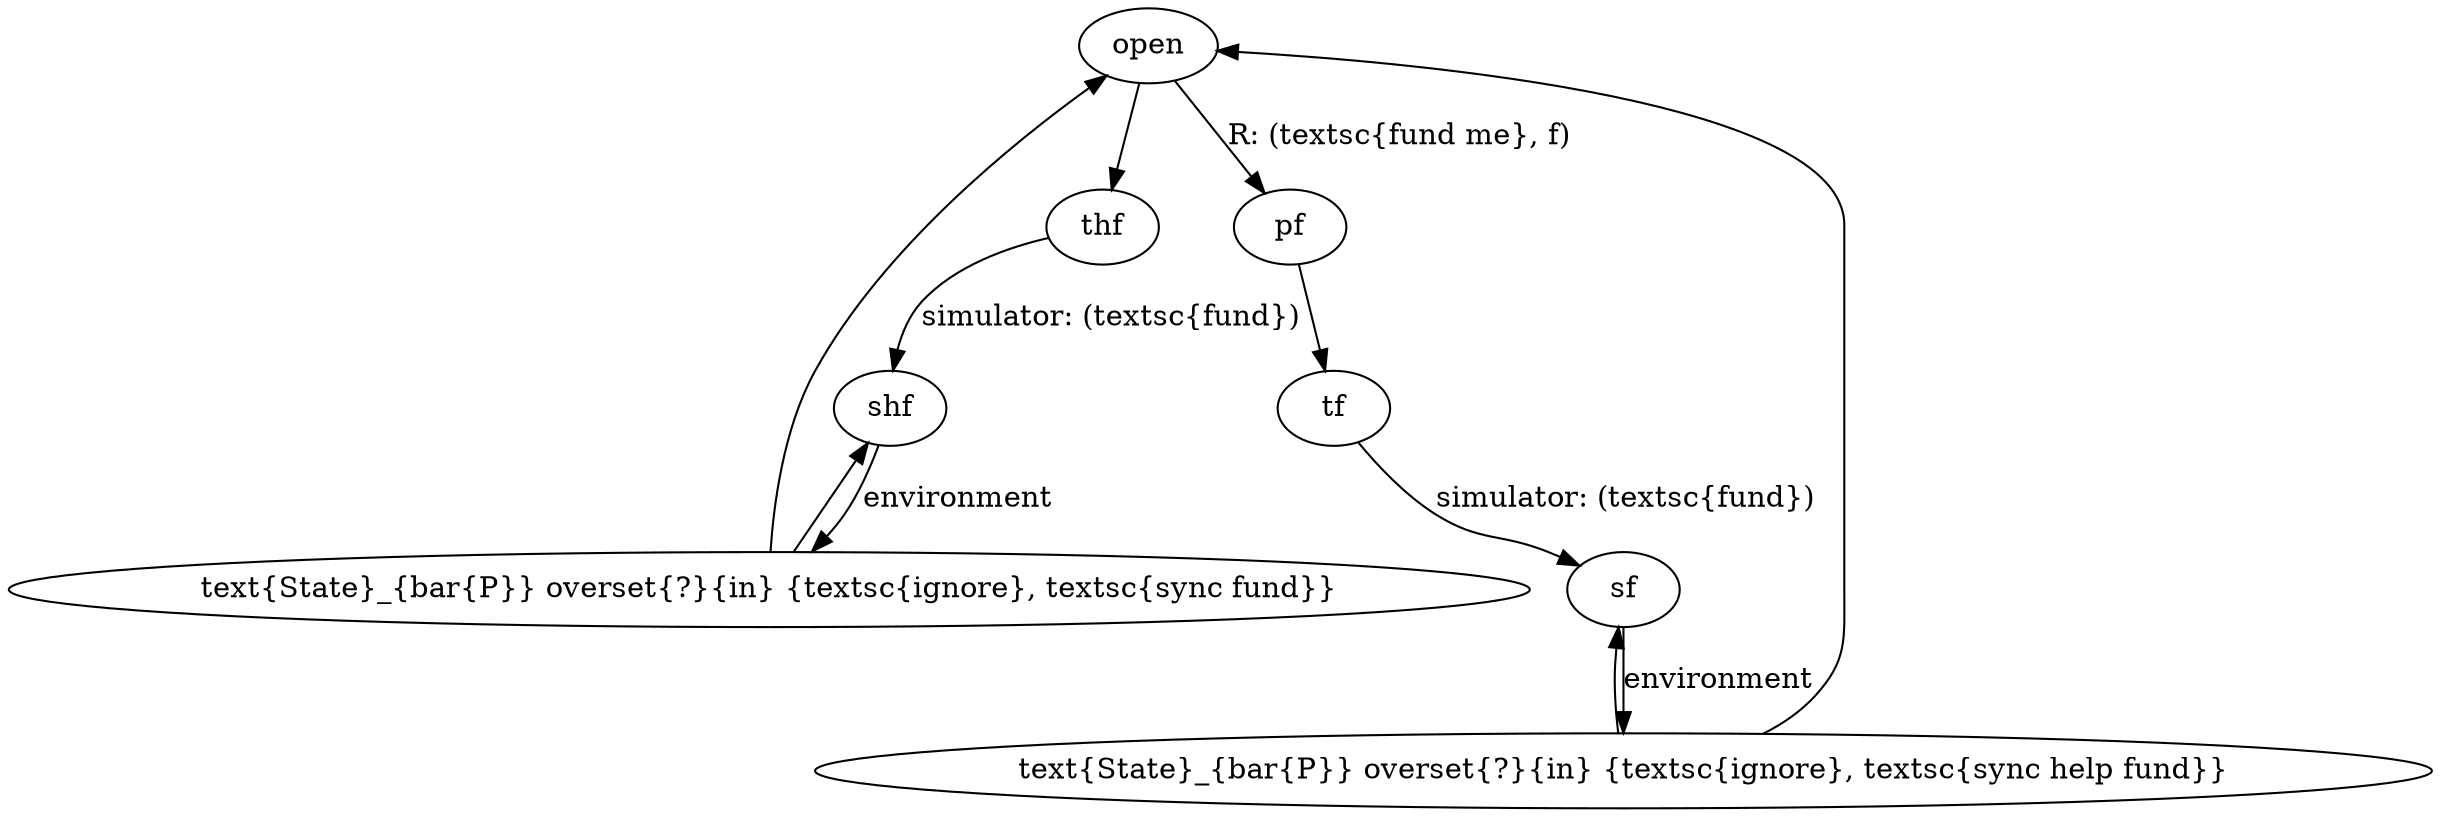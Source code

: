 digraph G {
  open [texlbl="\textsc{open}"]
  thf [texlbl="\textsc{tentative} \textsc{help fund}"]
  open -> thf [texlbl="intercept ``define \textsc{virt} ITI `$\texttt{host}_P$'{}''"]

  shf [texlbl="\textsc{sync} \textsc{help fund}"]
  thf -> shf [label="\simulator: (\textsc{fund})"]

  check_shf [label="\text{State}_{\bar{P}} \overset{?}{\in} \{\textsc{ignore}, \textsc{sync fund}\}",style=diamond]
  shf -> check_shf [label="\environment"]
  check_shf -> shf [texlbl="False"]
  check_shf -> open [texlbl="True"]

  pf [texlbl="\textsc{pending fund}"]
  open -> pf [label="R: (\textsc{fund me}, f)"]

  tf [texlbl="\textsc{tentative fund}"]
  pf -> tf [texlbl="intercept ``define \textsc{virt} ITI `$\texttt{host}_P$'{}''"]

  sf [texlbl="\textsc{sync fund}"]
  tf -> sf [label="\simulator: (\textsc{fund})"]

  check_sf [label="\text{State}_{\bar{P}} \overset{?}{\in} \{\textsc{ignore}, \textsc{sync help fund}\}",style=diamond]
  sf -> check_sf [label="\environment"]
  check_sf -> sf [texlbl="False"]
  check_sf -> open [texlbl="True; $\text{bal}_P \gets \text{bal}_P - f$"]
}
